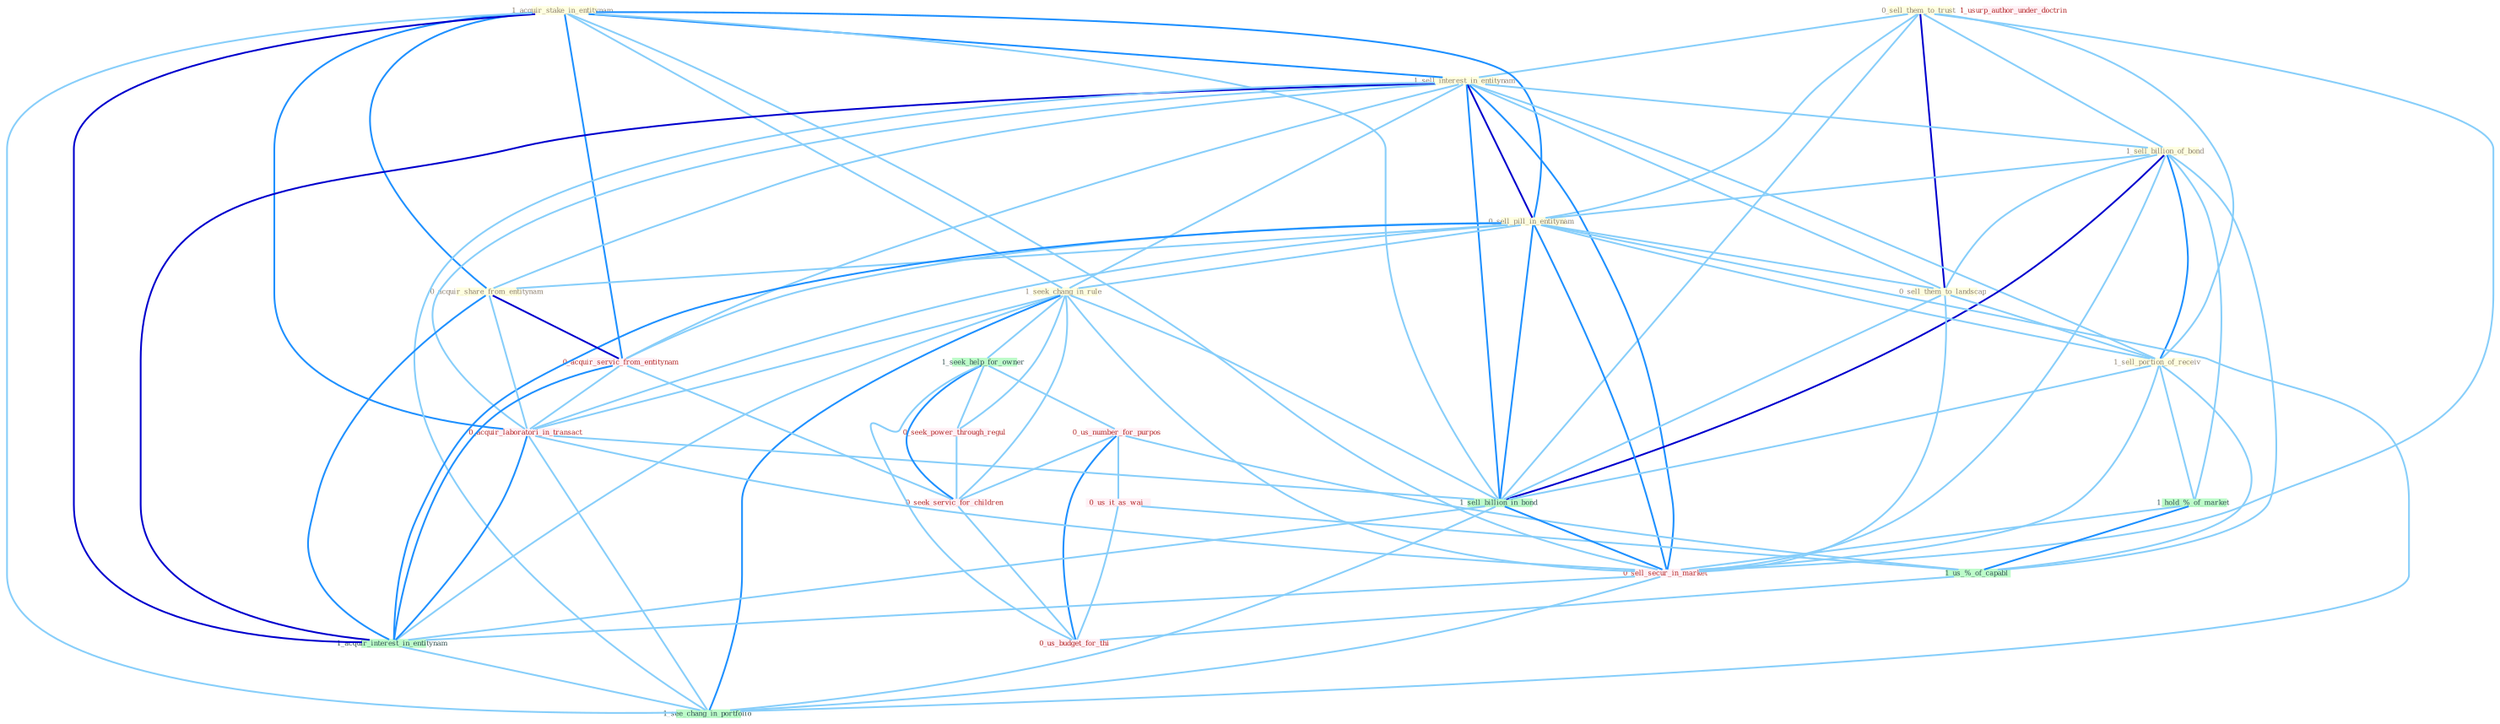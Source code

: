 Graph G{ 
    node
    [shape=polygon,style=filled,width=.5,height=.06,color="#BDFCC9",fixedsize=true,fontsize=4,
    fontcolor="#2f4f4f"];
    {node
    [color="#ffffe0", fontcolor="#8b7d6b"] "0_sell_them_to_trust " "1_acquir_stake_in_entitynam " "1_sell_interest_in_entitynam " "1_sell_billion_of_bond " "0_sell_pill_in_entitynam " "1_seek_chang_in_rule " "0_acquir_share_from_entitynam " "0_sell_them_to_landscap " "1_sell_portion_of_receiv "}
{node [color="#fff0f5", fontcolor="#b22222"] "0_acquir_servic_from_entitynam " "0_seek_power_through_regul " "0_us_number_for_purpos " "0_acquir_laboratori_in_transact " "0_us_it_as_wai " "1_usurp_author_under_doctrin " "0_sell_secur_in_market " "0_seek_servic_for_children " "0_us_budget_for_thi "}
edge [color="#B0E2FF"];

	"0_sell_them_to_trust " -- "1_sell_interest_in_entitynam " [w="1", color="#87cefa" ];
	"0_sell_them_to_trust " -- "1_sell_billion_of_bond " [w="1", color="#87cefa" ];
	"0_sell_them_to_trust " -- "0_sell_pill_in_entitynam " [w="1", color="#87cefa" ];
	"0_sell_them_to_trust " -- "0_sell_them_to_landscap " [w="3", color="#0000cd" , len=0.6];
	"0_sell_them_to_trust " -- "1_sell_portion_of_receiv " [w="1", color="#87cefa" ];
	"0_sell_them_to_trust " -- "1_sell_billion_in_bond " [w="1", color="#87cefa" ];
	"0_sell_them_to_trust " -- "0_sell_secur_in_market " [w="1", color="#87cefa" ];
	"1_acquir_stake_in_entitynam " -- "1_sell_interest_in_entitynam " [w="2", color="#1e90ff" , len=0.8];
	"1_acquir_stake_in_entitynam " -- "0_sell_pill_in_entitynam " [w="2", color="#1e90ff" , len=0.8];
	"1_acquir_stake_in_entitynam " -- "1_seek_chang_in_rule " [w="1", color="#87cefa" ];
	"1_acquir_stake_in_entitynam " -- "0_acquir_share_from_entitynam " [w="2", color="#1e90ff" , len=0.8];
	"1_acquir_stake_in_entitynam " -- "0_acquir_servic_from_entitynam " [w="2", color="#1e90ff" , len=0.8];
	"1_acquir_stake_in_entitynam " -- "0_acquir_laboratori_in_transact " [w="2", color="#1e90ff" , len=0.8];
	"1_acquir_stake_in_entitynam " -- "1_sell_billion_in_bond " [w="1", color="#87cefa" ];
	"1_acquir_stake_in_entitynam " -- "0_sell_secur_in_market " [w="1", color="#87cefa" ];
	"1_acquir_stake_in_entitynam " -- "1_acquir_interest_in_entitynam " [w="3", color="#0000cd" , len=0.6];
	"1_acquir_stake_in_entitynam " -- "1_see_chang_in_portfolio " [w="1", color="#87cefa" ];
	"1_sell_interest_in_entitynam " -- "1_sell_billion_of_bond " [w="1", color="#87cefa" ];
	"1_sell_interest_in_entitynam " -- "0_sell_pill_in_entitynam " [w="3", color="#0000cd" , len=0.6];
	"1_sell_interest_in_entitynam " -- "1_seek_chang_in_rule " [w="1", color="#87cefa" ];
	"1_sell_interest_in_entitynam " -- "0_acquir_share_from_entitynam " [w="1", color="#87cefa" ];
	"1_sell_interest_in_entitynam " -- "0_sell_them_to_landscap " [w="1", color="#87cefa" ];
	"1_sell_interest_in_entitynam " -- "1_sell_portion_of_receiv " [w="1", color="#87cefa" ];
	"1_sell_interest_in_entitynam " -- "0_acquir_servic_from_entitynam " [w="1", color="#87cefa" ];
	"1_sell_interest_in_entitynam " -- "0_acquir_laboratori_in_transact " [w="1", color="#87cefa" ];
	"1_sell_interest_in_entitynam " -- "1_sell_billion_in_bond " [w="2", color="#1e90ff" , len=0.8];
	"1_sell_interest_in_entitynam " -- "0_sell_secur_in_market " [w="2", color="#1e90ff" , len=0.8];
	"1_sell_interest_in_entitynam " -- "1_acquir_interest_in_entitynam " [w="3", color="#0000cd" , len=0.6];
	"1_sell_interest_in_entitynam " -- "1_see_chang_in_portfolio " [w="1", color="#87cefa" ];
	"1_sell_billion_of_bond " -- "0_sell_pill_in_entitynam " [w="1", color="#87cefa" ];
	"1_sell_billion_of_bond " -- "0_sell_them_to_landscap " [w="1", color="#87cefa" ];
	"1_sell_billion_of_bond " -- "1_sell_portion_of_receiv " [w="2", color="#1e90ff" , len=0.8];
	"1_sell_billion_of_bond " -- "1_hold_%_of_market " [w="1", color="#87cefa" ];
	"1_sell_billion_of_bond " -- "1_sell_billion_in_bond " [w="3", color="#0000cd" , len=0.6];
	"1_sell_billion_of_bond " -- "1_us_%_of_capabl " [w="1", color="#87cefa" ];
	"1_sell_billion_of_bond " -- "0_sell_secur_in_market " [w="1", color="#87cefa" ];
	"0_sell_pill_in_entitynam " -- "1_seek_chang_in_rule " [w="1", color="#87cefa" ];
	"0_sell_pill_in_entitynam " -- "0_acquir_share_from_entitynam " [w="1", color="#87cefa" ];
	"0_sell_pill_in_entitynam " -- "0_sell_them_to_landscap " [w="1", color="#87cefa" ];
	"0_sell_pill_in_entitynam " -- "1_sell_portion_of_receiv " [w="1", color="#87cefa" ];
	"0_sell_pill_in_entitynam " -- "0_acquir_servic_from_entitynam " [w="1", color="#87cefa" ];
	"0_sell_pill_in_entitynam " -- "0_acquir_laboratori_in_transact " [w="1", color="#87cefa" ];
	"0_sell_pill_in_entitynam " -- "1_sell_billion_in_bond " [w="2", color="#1e90ff" , len=0.8];
	"0_sell_pill_in_entitynam " -- "0_sell_secur_in_market " [w="2", color="#1e90ff" , len=0.8];
	"0_sell_pill_in_entitynam " -- "1_acquir_interest_in_entitynam " [w="2", color="#1e90ff" , len=0.8];
	"0_sell_pill_in_entitynam " -- "1_see_chang_in_portfolio " [w="1", color="#87cefa" ];
	"1_seek_chang_in_rule " -- "1_seek_help_for_owner " [w="1", color="#87cefa" ];
	"1_seek_chang_in_rule " -- "0_seek_power_through_regul " [w="1", color="#87cefa" ];
	"1_seek_chang_in_rule " -- "0_acquir_laboratori_in_transact " [w="1", color="#87cefa" ];
	"1_seek_chang_in_rule " -- "1_sell_billion_in_bond " [w="1", color="#87cefa" ];
	"1_seek_chang_in_rule " -- "0_sell_secur_in_market " [w="1", color="#87cefa" ];
	"1_seek_chang_in_rule " -- "1_acquir_interest_in_entitynam " [w="1", color="#87cefa" ];
	"1_seek_chang_in_rule " -- "0_seek_servic_for_children " [w="1", color="#87cefa" ];
	"1_seek_chang_in_rule " -- "1_see_chang_in_portfolio " [w="2", color="#1e90ff" , len=0.8];
	"0_acquir_share_from_entitynam " -- "0_acquir_servic_from_entitynam " [w="3", color="#0000cd" , len=0.6];
	"0_acquir_share_from_entitynam " -- "0_acquir_laboratori_in_transact " [w="1", color="#87cefa" ];
	"0_acquir_share_from_entitynam " -- "1_acquir_interest_in_entitynam " [w="2", color="#1e90ff" , len=0.8];
	"0_sell_them_to_landscap " -- "1_sell_portion_of_receiv " [w="1", color="#87cefa" ];
	"0_sell_them_to_landscap " -- "1_sell_billion_in_bond " [w="1", color="#87cefa" ];
	"0_sell_them_to_landscap " -- "0_sell_secur_in_market " [w="1", color="#87cefa" ];
	"1_sell_portion_of_receiv " -- "1_hold_%_of_market " [w="1", color="#87cefa" ];
	"1_sell_portion_of_receiv " -- "1_sell_billion_in_bond " [w="1", color="#87cefa" ];
	"1_sell_portion_of_receiv " -- "1_us_%_of_capabl " [w="1", color="#87cefa" ];
	"1_sell_portion_of_receiv " -- "0_sell_secur_in_market " [w="1", color="#87cefa" ];
	"1_seek_help_for_owner " -- "0_seek_power_through_regul " [w="1", color="#87cefa" ];
	"1_seek_help_for_owner " -- "0_us_number_for_purpos " [w="1", color="#87cefa" ];
	"1_seek_help_for_owner " -- "0_seek_servic_for_children " [w="2", color="#1e90ff" , len=0.8];
	"1_seek_help_for_owner " -- "0_us_budget_for_thi " [w="1", color="#87cefa" ];
	"0_acquir_servic_from_entitynam " -- "0_acquir_laboratori_in_transact " [w="1", color="#87cefa" ];
	"0_acquir_servic_from_entitynam " -- "1_acquir_interest_in_entitynam " [w="2", color="#1e90ff" , len=0.8];
	"0_acquir_servic_from_entitynam " -- "0_seek_servic_for_children " [w="1", color="#87cefa" ];
	"1_hold_%_of_market " -- "1_us_%_of_capabl " [w="2", color="#1e90ff" , len=0.8];
	"1_hold_%_of_market " -- "0_sell_secur_in_market " [w="1", color="#87cefa" ];
	"0_seek_power_through_regul " -- "0_seek_servic_for_children " [w="1", color="#87cefa" ];
	"0_us_number_for_purpos " -- "0_us_it_as_wai " [w="1", color="#87cefa" ];
	"0_us_number_for_purpos " -- "1_us_%_of_capabl " [w="1", color="#87cefa" ];
	"0_us_number_for_purpos " -- "0_seek_servic_for_children " [w="1", color="#87cefa" ];
	"0_us_number_for_purpos " -- "0_us_budget_for_thi " [w="2", color="#1e90ff" , len=0.8];
	"0_acquir_laboratori_in_transact " -- "1_sell_billion_in_bond " [w="1", color="#87cefa" ];
	"0_acquir_laboratori_in_transact " -- "0_sell_secur_in_market " [w="1", color="#87cefa" ];
	"0_acquir_laboratori_in_transact " -- "1_acquir_interest_in_entitynam " [w="2", color="#1e90ff" , len=0.8];
	"0_acquir_laboratori_in_transact " -- "1_see_chang_in_portfolio " [w="1", color="#87cefa" ];
	"1_sell_billion_in_bond " -- "0_sell_secur_in_market " [w="2", color="#1e90ff" , len=0.8];
	"1_sell_billion_in_bond " -- "1_acquir_interest_in_entitynam " [w="1", color="#87cefa" ];
	"1_sell_billion_in_bond " -- "1_see_chang_in_portfolio " [w="1", color="#87cefa" ];
	"0_us_it_as_wai " -- "1_us_%_of_capabl " [w="1", color="#87cefa" ];
	"0_us_it_as_wai " -- "0_us_budget_for_thi " [w="1", color="#87cefa" ];
	"1_us_%_of_capabl " -- "0_us_budget_for_thi " [w="1", color="#87cefa" ];
	"0_sell_secur_in_market " -- "1_acquir_interest_in_entitynam " [w="1", color="#87cefa" ];
	"0_sell_secur_in_market " -- "1_see_chang_in_portfolio " [w="1", color="#87cefa" ];
	"1_acquir_interest_in_entitynam " -- "1_see_chang_in_portfolio " [w="1", color="#87cefa" ];
	"0_seek_servic_for_children " -- "0_us_budget_for_thi " [w="1", color="#87cefa" ];
}